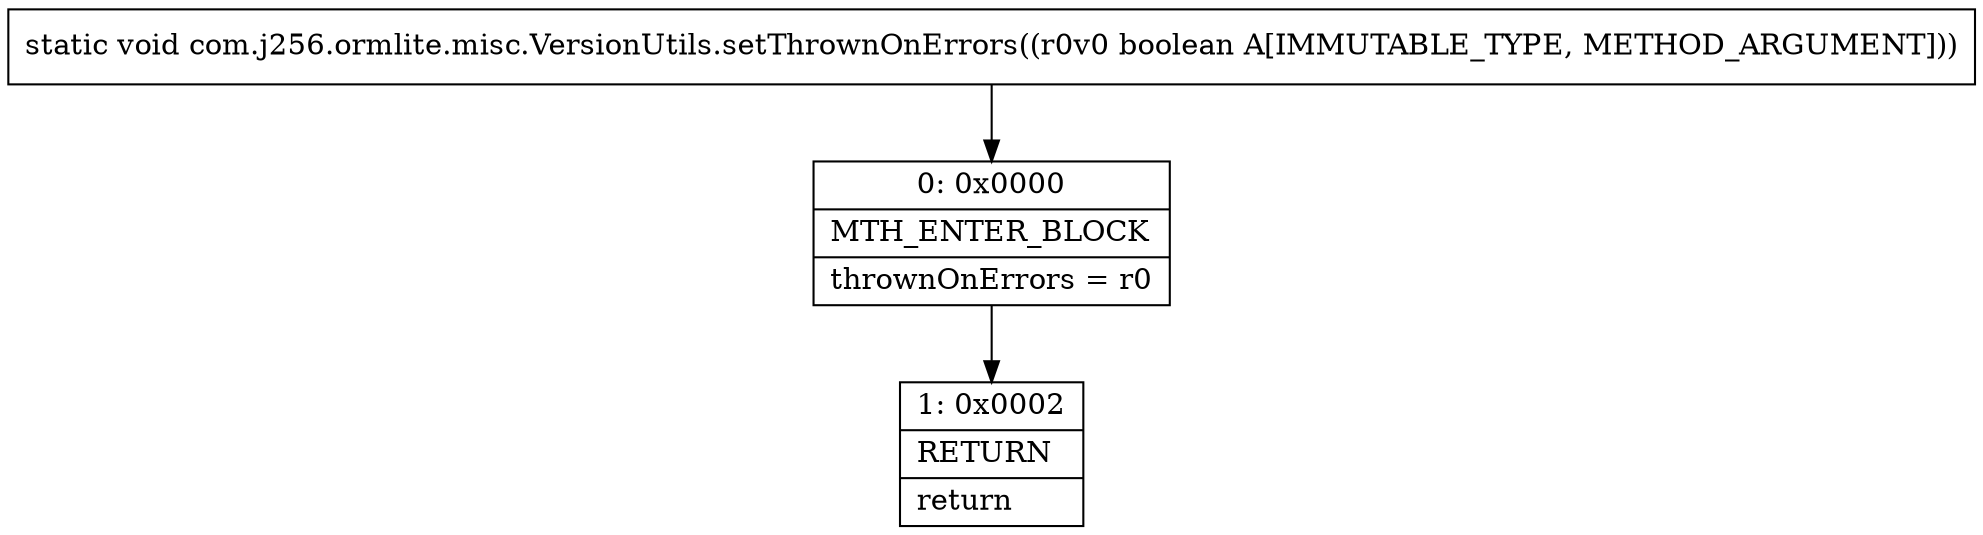 digraph "CFG forcom.j256.ormlite.misc.VersionUtils.setThrownOnErrors(Z)V" {
Node_0 [shape=record,label="{0\:\ 0x0000|MTH_ENTER_BLOCK\l|thrownOnErrors = r0\l}"];
Node_1 [shape=record,label="{1\:\ 0x0002|RETURN\l|return\l}"];
MethodNode[shape=record,label="{static void com.j256.ormlite.misc.VersionUtils.setThrownOnErrors((r0v0 boolean A[IMMUTABLE_TYPE, METHOD_ARGUMENT])) }"];
MethodNode -> Node_0;
Node_0 -> Node_1;
}

